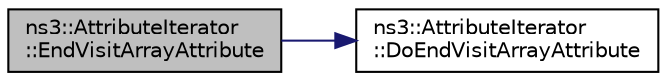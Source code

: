 digraph "ns3::AttributeIterator::EndVisitArrayAttribute"
{
 // LATEX_PDF_SIZE
  edge [fontname="Helvetica",fontsize="10",labelfontname="Helvetica",labelfontsize="10"];
  node [fontname="Helvetica",fontsize="10",shape=record];
  rankdir="LR";
  Node1 [label="ns3::AttributeIterator\l::EndVisitArrayAttribute",height=0.2,width=0.4,color="black", fillcolor="grey75", style="filled", fontcolor="black",tooltip="End the visit to the attribute of type ns3::ObjectVectorValue."];
  Node1 -> Node2 [color="midnightblue",fontsize="10",style="solid",fontname="Helvetica"];
  Node2 [label="ns3::AttributeIterator\l::DoEndVisitArrayAttribute",height=0.2,width=0.4,color="black", fillcolor="white", style="filled",URL="$classns3_1_1_attribute_iterator.html#a0969a536eedefb669cd183f5a6158637",tooltip="End the visit to the attribute of type ns3::ObjectVectorValue."];
}
